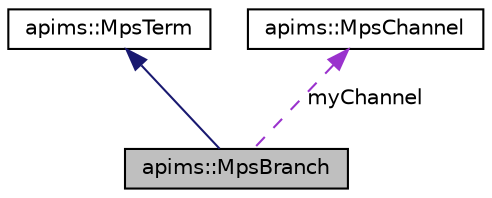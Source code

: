digraph G
{
  edge [fontname="Helvetica",fontsize="10",labelfontname="Helvetica",labelfontsize="10"];
  node [fontname="Helvetica",fontsize="10",shape=record];
  Node1 [label="apims::MpsBranch",height=0.2,width=0.4,color="black", fillcolor="grey75", style="filled" fontcolor="black"];
  Node2 -> Node1 [dir=back,color="midnightblue",fontsize="10",style="solid",fontname="Helvetica"];
  Node2 [label="apims::MpsTerm",height=0.2,width=0.4,color="black", fillcolor="white", style="filled",URL="$classapims_1_1_mps_term.html",tooltip="MpsTerm represents a process in the pi-calculus with multi party session types. This is an abstract s..."];
  Node3 -> Node1 [dir=back,color="darkorchid3",fontsize="10",style="dashed",label="myChannel",fontname="Helvetica"];
  Node3 [label="apims::MpsChannel",height=0.2,width=0.4,color="black", fillcolor="white", style="filled",URL="$classapims_1_1_mps_channel.html"];
}
